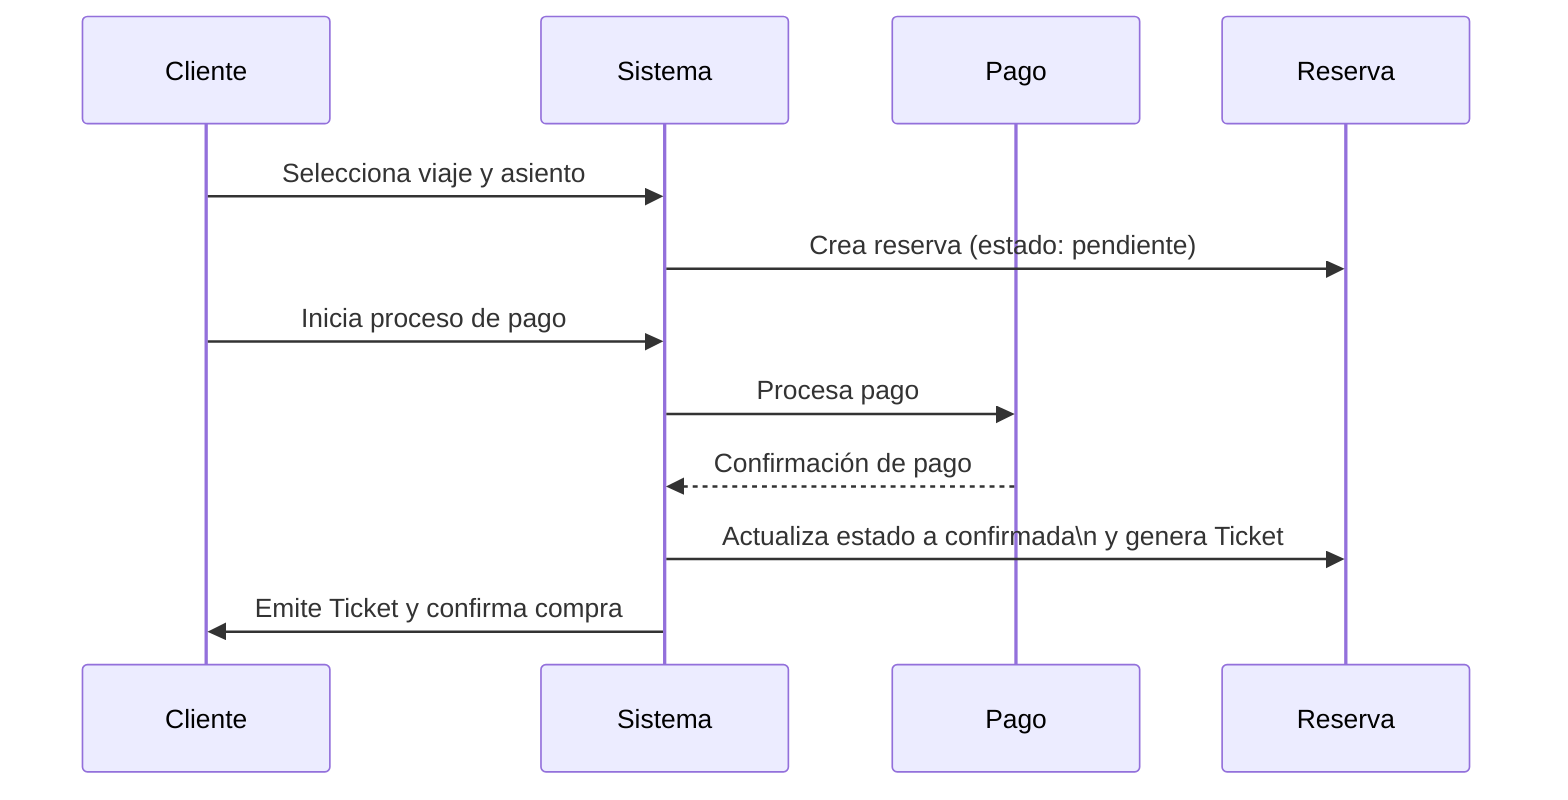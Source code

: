 %% Diagrama de Secuencia: Compra de Boleto
sequenceDiagram
    participant Cliente
    participant Sistema
    participant Pago
    participant Reserva
    
    Cliente->>Sistema: Selecciona viaje y asiento
    Sistema->>Reserva: Crea reserva (estado: pendiente)
    Cliente->>Sistema: Inicia proceso de pago
    Sistema->>Pago: Procesa pago
    Pago-->>Sistema: Confirmación de pago
    Sistema->>Reserva: Actualiza estado a confirmada\n y genera Ticket
    Sistema->>Cliente: Emite Ticket y confirma compra